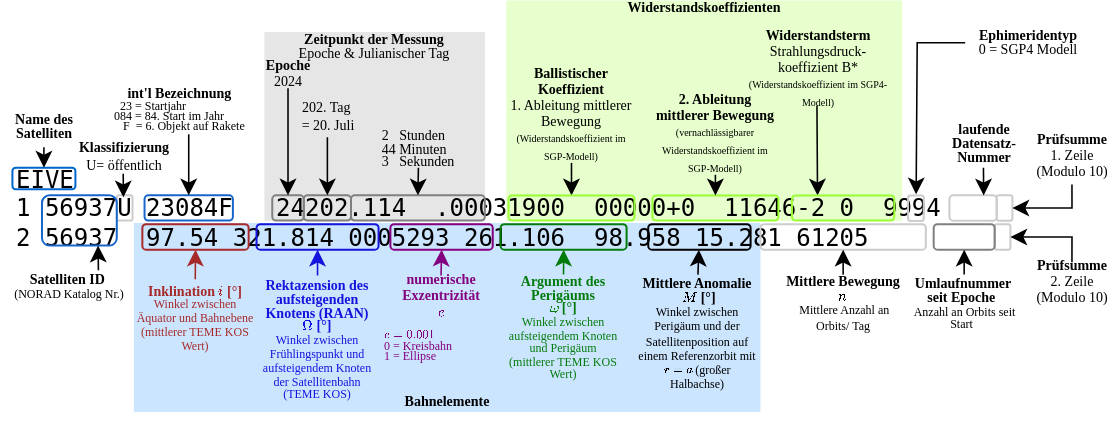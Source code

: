 <mxfile version="24.6.4" type="device">
  <diagram name="Page-1" id="WMM2YkuSg4r6NoDkpVnt">
    <mxGraphModel dx="227" dy="154" grid="1" gridSize="3.937" guides="1" tooltips="1" connect="1" arrows="1" fold="1" page="1" pageScale="1" pageWidth="1169" pageHeight="827" math="1" shadow="0">
      <root>
        <mxCell id="0" />
        <mxCell id="1" parent="0" />
        <mxCell id="6HHqFXnrJfgdnMkIrvVd-7" value="" style="rounded=1;whiteSpace=wrap;html=1;fillColor=none;strokeColor=#CCCCCC;" parent="1" vertex="1">
          <mxGeometry x="351.39" y="269.685" width="7.88" height="12.598" as="geometry" />
        </mxCell>
        <mxCell id="hOSmfM5abDr_tQjZPVLS-28" value="&lt;div style=&quot;line-height: 40%;&quot;&gt;&lt;span style=&quot;font-size: 7px;&quot;&gt;&lt;b&gt;Bahnelemente&lt;/b&gt;&lt;/span&gt;&lt;/div&gt;" style="text;html=1;align=center;verticalAlign=bottom;whiteSpace=wrap;rounded=0;fontFamily=CM Roman;spacingTop=-7.874;fillColor=#CCE5FF;glass=0;shadow=0;" vertex="1" parent="1">
          <mxGeometry x="359.9" y="283.46" width="313.33" height="94.49" as="geometry" />
        </mxCell>
        <mxCell id="BNxlNYEjBkrgl0ZP8vfo-1" value="&lt;div style=&quot;line-height: 40%;&quot;&gt;&lt;span style=&quot;font-size: 7px;&quot;&gt;&lt;b&gt;Widerstandskoeffizienten&lt;/b&gt;&lt;/span&gt;&lt;/div&gt;" style="text;html=1;align=center;verticalAlign=top;whiteSpace=wrap;rounded=0;fontFamily=CM Roman;spacingTop=-7.874;fillColor=#E6FFCC;" vertex="1" parent="1">
          <mxGeometry x="546.15" y="172.23" width="197.94" height="110.23" as="geometry" />
        </mxCell>
        <mxCell id="6HHqFXnrJfgdnMkIrvVd-38" value="&lt;div style=&quot;line-height: 40%;&quot;&gt;&lt;span style=&quot;font-size: 7px;&quot;&gt;&lt;b&gt;Zeitpunkt der Messung&lt;/b&gt;&lt;/span&gt;&lt;/div&gt;&lt;div style=&quot;line-height: 40%;&quot;&gt;&lt;span style=&quot;font-size: 7px;&quot;&gt;Epoche &amp;amp; Julianischer Tag&lt;/span&gt;&lt;/div&gt;" style="text;html=1;align=center;verticalAlign=top;whiteSpace=wrap;rounded=0;fontFamily=CM Roman;spacingTop=-7.874;fillColor=#E6E6E6;" parent="1" vertex="1">
          <mxGeometry x="425.2" y="187.98" width="110.23" height="94.48" as="geometry" />
        </mxCell>
        <mxCell id="3sIwzZyvOb-VBuFkWzcC-1" value="&lt;pre style=&quot;font-size: 12px;&quot;&gt;EIVE                    &#xa;1 56937U 23084F   24202.114  .00031900  00000+0  11646-2 0  9994&#xa;2 56937  97.54 321.814 0005293 261.106  98.958 15.281 61205&lt;/pre&gt;" style="text;whiteSpace=wrap;html=1;fontSize=12;verticalAlign=middle;" parent="1" vertex="1">
          <mxGeometry x="299.21" y="251.97" width="510" height="48.03" as="geometry" />
        </mxCell>
        <mxCell id="3sIwzZyvOb-VBuFkWzcC-5" value="" style="group" parent="1" vertex="1" connectable="0">
          <mxGeometry x="293.07" y="224.41" width="43.78" height="44.25" as="geometry" />
        </mxCell>
        <mxCell id="3sIwzZyvOb-VBuFkWzcC-2" value="" style="rounded=1;whiteSpace=wrap;html=1;fillColor=none;strokeColor=#0066CC;" parent="3sIwzZyvOb-VBuFkWzcC-5" vertex="1">
          <mxGeometry x="6.14" y="31.427" width="31.5" height="10.823" as="geometry" />
        </mxCell>
        <mxCell id="3sIwzZyvOb-VBuFkWzcC-3" value="&lt;p style=&quot;line-height: 40%;&quot;&gt;&lt;font style=&quot;font-size: 7px;&quot;&gt;&lt;b&gt;Name des Satelliten&lt;/b&gt;&lt;/font&gt;&lt;/p&gt;" style="text;html=1;align=center;verticalAlign=middle;whiteSpace=wrap;rounded=0;fontFamily=CM Roman;" parent="3sIwzZyvOb-VBuFkWzcC-5" vertex="1">
          <mxGeometry y="-2" width="43.78" height="23.156" as="geometry" />
        </mxCell>
        <mxCell id="3sIwzZyvOb-VBuFkWzcC-4" value="" style="endArrow=classic;html=1;rounded=0;exitX=0.5;exitY=1;exitDx=0;exitDy=0;entryX=0.5;entryY=0;entryDx=0;entryDy=0;strokeWidth=0.787;" parent="3sIwzZyvOb-VBuFkWzcC-5" source="3sIwzZyvOb-VBuFkWzcC-3" target="3sIwzZyvOb-VBuFkWzcC-2" edge="1">
          <mxGeometry width="50" height="50" relative="1" as="geometry">
            <mxPoint x="-17.07" y="86.132" as="sourcePoint" />
            <mxPoint x="32.93" y="43.69" as="targetPoint" />
          </mxGeometry>
        </mxCell>
        <mxCell id="3sIwzZyvOb-VBuFkWzcC-11" value="" style="rounded=1;whiteSpace=wrap;html=1;fillColor=none;strokeColor=#1866cc;" parent="1" vertex="1">
          <mxGeometry x="313.99" y="269.61" width="37.401" height="25.197" as="geometry" />
        </mxCell>
        <mxCell id="3sIwzZyvOb-VBuFkWzcC-13" value="" style="endArrow=classic;html=1;rounded=0;exitX=0.75;exitY=0;exitDx=0;exitDy=0;entryX=0.75;entryY=1;entryDx=0;entryDy=0;strokeWidth=0.787;" parent="1" source="3sIwzZyvOb-VBuFkWzcC-14" target="3sIwzZyvOb-VBuFkWzcC-11" edge="1">
          <mxGeometry width="50" height="50" relative="1" as="geometry">
            <mxPoint x="391.735" y="338.58" as="sourcePoint" />
            <mxPoint x="333.874" y="374.304" as="targetPoint" />
          </mxGeometry>
        </mxCell>
        <mxCell id="3sIwzZyvOb-VBuFkWzcC-14" value="&lt;div style=&quot;font-family: &amp;quot;CM Roman&amp;quot;; font-size: 7px;&quot;&gt;&lt;font style=&quot;font-size: 7px;&quot;&gt;&lt;b&gt;Satelliten ID&amp;nbsp;&lt;/b&gt;&lt;/font&gt;&lt;/div&gt;&lt;div style=&quot;font-family: &amp;quot;CM Roman&amp;quot;; font-size: 6px;&quot;&gt;&lt;font style=&quot;font-size: 6px;&quot;&gt;(&lt;span style=&quot;background-color: initial;&quot;&gt;NORAD Katalog Nr.)&lt;/span&gt;&lt;/font&gt;&lt;/div&gt;" style="rounded=0;whiteSpace=wrap;html=1;fillColor=none;strokeColor=none;" parent="1" vertex="1">
          <mxGeometry x="299.21" y="307.09" width="57.32" height="15.74" as="geometry" />
        </mxCell>
        <mxCell id="3sIwzZyvOb-VBuFkWzcC-17" value="" style="rounded=1;whiteSpace=wrap;html=1;fillColor=none;strokeColor=#1866cc;" parent="1" vertex="1">
          <mxGeometry x="365.27" y="269.685" width="44.18" height="12.598" as="geometry" />
        </mxCell>
        <mxCell id="3sIwzZyvOb-VBuFkWzcC-18" value="" style="group" parent="1" vertex="1" connectable="0">
          <mxGeometry x="332.71" y="244.09" width="43.78" height="26.557" as="geometry" />
        </mxCell>
        <mxCell id="3sIwzZyvOb-VBuFkWzcC-15" value="&lt;div style=&quot;line-height: 0%;&quot;&gt;&lt;font style=&quot;font-size: 7px;&quot;&gt;&lt;b&gt;Klassifizierung&lt;/b&gt;&lt;/font&gt;&lt;/div&gt;&lt;font style=&quot;font-size: 7px;&quot;&gt;U= öffentlich&lt;/font&gt;" style="text;html=1;align=center;verticalAlign=middle;whiteSpace=wrap;rounded=0;fontFamily=CM Roman;" parent="3sIwzZyvOb-VBuFkWzcC-18" vertex="1">
          <mxGeometry width="43.78" height="14.83" as="geometry" />
        </mxCell>
        <mxCell id="3sIwzZyvOb-VBuFkWzcC-16" value="" style="endArrow=classic;html=1;rounded=0;exitX=0.5;exitY=1;exitDx=0;exitDy=0;entryX=0.5;entryY=0;entryDx=0;entryDy=0;startSize=5.905;strokeWidth=0.787;" parent="3sIwzZyvOb-VBuFkWzcC-18" source="3sIwzZyvOb-VBuFkWzcC-15" edge="1">
          <mxGeometry width="50" height="50" relative="1" as="geometry">
            <mxPoint x="-17.073" y="89.027" as="sourcePoint" />
            <mxPoint x="21.997" y="26.557" as="targetPoint" />
          </mxGeometry>
        </mxCell>
        <mxCell id="3sIwzZyvOb-VBuFkWzcC-20" value="&lt;div style=&quot;text-align: center; line-height: 85%; font-size: 7px;&quot;&gt;&lt;font style=&quot;font-size: 7px;&quot;&gt;&lt;font style=&quot;font-size: 7px;&quot;&gt;&lt;b style=&quot;font-size: 7px;&quot;&gt;int&#39;l&lt;/b&gt;&lt;/font&gt;&lt;b style=&quot;background-color: initial; font-size: 7px;&quot;&gt;&amp;nbsp;Bezeichnung&lt;/b&gt;&lt;/font&gt;&lt;/div&gt;&lt;div style=&quot;line-height: 85%; font-size: 6px;&quot;&gt;&lt;font style=&quot;font-size: 6px;&quot;&gt;&lt;span style=&quot;background-color: initial;&quot;&gt;&amp;nbsp; 23 = Startjahr&lt;/span&gt;&lt;br&gt;&lt;/font&gt;&lt;/div&gt;&lt;div style=&quot;line-height: 85%; font-size: 6px;&quot;&gt;&lt;font style=&quot;font-size: 6px;&quot;&gt;084 = 84. Start im Jahr&lt;/font&gt;&lt;/div&gt;&lt;div style=&quot;line-height: 85%; font-size: 6px;&quot;&gt;&lt;font style=&quot;font-size: 6px;&quot;&gt;&amp;nbsp; &amp;nbsp;F&amp;nbsp; = 6. Objekt auf Rakete&lt;/font&gt;&lt;/div&gt;" style="text;html=1;align=left;verticalAlign=middle;whiteSpace=wrap;rounded=0;fontFamily=CM Roman;fontSize=7;" parent="1" vertex="1">
          <mxGeometry x="348.49" y="215.53" width="77.74" height="23.63" as="geometry" />
        </mxCell>
        <mxCell id="3sIwzZyvOb-VBuFkWzcC-21" value="" style="endArrow=classic;html=1;rounded=0;entryX=0.5;entryY=0;entryDx=0;entryDy=0;exitX=0.5;exitY=1;exitDx=0;exitDy=0;startSize=5.905;endFill=1;strokeWidth=0.787;" parent="1" source="3sIwzZyvOb-VBuFkWzcC-20" target="3sIwzZyvOb-VBuFkWzcC-17" edge="1">
          <mxGeometry width="50" height="50" relative="1" as="geometry">
            <mxPoint x="471" y="236" as="sourcePoint" />
            <mxPoint x="403.884" y="266.714" as="targetPoint" />
          </mxGeometry>
        </mxCell>
        <mxCell id="6HHqFXnrJfgdnMkIrvVd-2" value="" style="rounded=1;whiteSpace=wrap;html=1;fillColor=none;strokeColor=#CCCCCC;" parent="1" vertex="1">
          <mxGeometry x="767.72" y="269.61" width="23.62" height="12.75" as="geometry" />
        </mxCell>
        <mxCell id="6HHqFXnrJfgdnMkIrvVd-3" value="" style="group;fontFamily=CM Roman;" parent="1" vertex="1" connectable="0">
          <mxGeometry x="762.84" y="232.28" width="43.78" height="37.43" as="geometry" />
        </mxCell>
        <mxCell id="6HHqFXnrJfgdnMkIrvVd-4" value="&lt;div style=&quot;line-height: 100%; font-size: 7px;&quot;&gt;&lt;b style=&quot;&quot;&gt;&lt;font style=&quot;font-size: 7px;&quot;&gt;laufende Datensatz-Nummer&lt;/font&gt;&lt;/b&gt;&lt;/div&gt;" style="text;html=1;align=center;verticalAlign=middle;whiteSpace=wrap;rounded=0;fontFamily=CM Roman;" parent="6HHqFXnrJfgdnMkIrvVd-3" vertex="1">
          <mxGeometry width="43.78" height="23.62" as="geometry" />
        </mxCell>
        <mxCell id="6HHqFXnrJfgdnMkIrvVd-5" value="" style="endArrow=classic;html=1;rounded=0;exitX=0.5;exitY=1;exitDx=0;exitDy=0;entryX=0.5;entryY=0;entryDx=0;entryDy=0;startSize=5.905;strokeWidth=0.787;" parent="6HHqFXnrJfgdnMkIrvVd-3" source="6HHqFXnrJfgdnMkIrvVd-4" edge="1">
          <mxGeometry width="50" height="50" relative="1" as="geometry">
            <mxPoint x="-17.073" y="125.477" as="sourcePoint" />
            <mxPoint x="21.997" y="37.43" as="targetPoint" />
          </mxGeometry>
        </mxCell>
        <mxCell id="6HHqFXnrJfgdnMkIrvVd-6" value="" style="rounded=1;whiteSpace=wrap;html=1;fillColor=none;strokeColor=#CCCCCC;" parent="1" vertex="1">
          <mxGeometry x="791.34" y="269.61" width="7.87" height="12.75" as="geometry" />
        </mxCell>
        <mxCell id="6HHqFXnrJfgdnMkIrvVd-8" value="" style="group" parent="1" vertex="1" connectable="0">
          <mxGeometry x="807.09" y="224.41" width="43.78" height="51.18" as="geometry" />
        </mxCell>
        <mxCell id="6HHqFXnrJfgdnMkIrvVd-9" value="&lt;p style=&quot;line-height: 50%;&quot;&gt;&lt;font face=&quot;CM Roman&quot; size=&quot;1&quot;&gt;&lt;b style=&quot;font-size: 7px;&quot;&gt;Prüfsumme &lt;br&gt;&lt;/b&gt;&lt;span style=&quot;font-size: 7px;&quot;&gt;1. Zeile&lt;br&gt;&lt;/span&gt;&lt;/font&gt;&lt;span style=&quot;font-size: 7px; background-color: initial;&quot;&gt;(Modulo 10)&lt;/span&gt;&lt;/p&gt;" style="text;html=1;align=center;verticalAlign=middle;whiteSpace=wrap;rounded=0;fontFamily=CM Roman;" parent="6HHqFXnrJfgdnMkIrvVd-8" vertex="1">
          <mxGeometry y="7.87" width="43.78" height="32.01" as="geometry" />
        </mxCell>
        <mxCell id="6HHqFXnrJfgdnMkIrvVd-10" value="" style="endArrow=classic;html=1;rounded=0;exitX=0.5;exitY=1;exitDx=0;exitDy=0;entryX=1;entryY=0.5;entryDx=0;entryDy=0;startSize=5.905;strokeWidth=0.787;edgeStyle=orthogonalEdgeStyle;" parent="1" source="6HHqFXnrJfgdnMkIrvVd-9" target="6HHqFXnrJfgdnMkIrvVd-6" edge="1">
          <mxGeometry width="50" height="50" relative="1" as="geometry">
            <mxPoint x="790.017" y="395.981" as="sourcePoint" />
            <mxPoint x="829.087" y="275.59" as="targetPoint" />
          </mxGeometry>
        </mxCell>
        <mxCell id="6HHqFXnrJfgdnMkIrvVd-11" value="" style="rounded=1;whiteSpace=wrap;html=1;fillColor=none;strokeColor=#CCCCCC;" parent="1" vertex="1">
          <mxGeometry x="747.027" y="269.707" width="7.87" height="12.75" as="geometry" />
        </mxCell>
        <mxCell id="6HHqFXnrJfgdnMkIrvVd-12" value="&lt;div style=&quot;line-height: 100%; font-size: 7px;&quot;&gt;&lt;b style=&quot;&quot;&gt;&lt;font style=&quot;font-size: 7px;&quot;&gt;Ephimeridentyp&lt;/font&gt;&lt;/b&gt;&lt;/div&gt;&lt;div style=&quot;line-height: 100%; font-size: 7px;&quot;&gt;&lt;font&gt;0 = SGP4 Modell&lt;/font&gt;&lt;/div&gt;" style="text;html=1;align=center;verticalAlign=middle;whiteSpace=wrap;rounded=0;fontFamily=CM Roman;" parent="1" vertex="1">
          <mxGeometry x="775.59" y="185.52" width="62.26" height="15.72" as="geometry" />
        </mxCell>
        <mxCell id="6HHqFXnrJfgdnMkIrvVd-13" value="" style="endArrow=classic;html=1;rounded=0;exitX=0;exitY=0.5;exitDx=0;exitDy=0;entryX=0.5;entryY=0;entryDx=0;entryDy=0;startSize=5.905;strokeWidth=0.787;edgeStyle=orthogonalEdgeStyle;" parent="1" source="6HHqFXnrJfgdnMkIrvVd-12" edge="1">
          <mxGeometry width="50" height="50" relative="1" as="geometry">
            <mxPoint x="712.004" y="385.014" as="sourcePoint" />
            <mxPoint x="751.074" y="269.187" as="targetPoint" />
          </mxGeometry>
        </mxCell>
        <mxCell id="6HHqFXnrJfgdnMkIrvVd-14" value="" style="rounded=1;whiteSpace=wrap;html=1;fillColor=none;strokeColor=#CCCCCC;" parent="1" vertex="1">
          <mxGeometry x="790.337" y="284.097" width="7.87" height="12.75" as="geometry" />
        </mxCell>
        <mxCell id="6HHqFXnrJfgdnMkIrvVd-15" value="&lt;p style=&quot;line-height: 50%;&quot;&gt;&lt;font face=&quot;CM Roman&quot; size=&quot;1&quot;&gt;&lt;b style=&quot;font-size: 7px;&quot;&gt;Prüfsumme&lt;br&gt;&lt;/b&gt;&lt;span style=&quot;font-size: 7px;&quot;&gt;2. Zeile&lt;br&gt;&lt;/span&gt;&lt;/font&gt;&lt;span style=&quot;background-color: initial; font-size: 7px;&quot;&gt;(Modulo 10)&lt;/span&gt;&lt;br&gt;&lt;/p&gt;" style="text;html=1;align=center;verticalAlign=middle;whiteSpace=wrap;rounded=0;fontFamily=CM Roman;" parent="1" vertex="1">
          <mxGeometry x="807.087" y="303.147" width="43.78" height="16.26" as="geometry" />
        </mxCell>
        <mxCell id="6HHqFXnrJfgdnMkIrvVd-16" value="" style="endArrow=classic;html=1;rounded=0;exitX=0.5;exitY=0;exitDx=0;exitDy=0;entryX=1;entryY=0.5;entryDx=0;entryDy=0;startSize=5.905;strokeWidth=0.787;edgeStyle=orthogonalEdgeStyle;" parent="1" source="6HHqFXnrJfgdnMkIrvVd-15" target="6HHqFXnrJfgdnMkIrvVd-14" edge="1">
          <mxGeometry width="50" height="50" relative="1" as="geometry">
            <mxPoint x="794.064" y="431.028" as="sourcePoint" />
            <mxPoint x="803.047" y="311.047" as="targetPoint" />
          </mxGeometry>
        </mxCell>
        <mxCell id="6HHqFXnrJfgdnMkIrvVd-17" value="" style="rounded=1;whiteSpace=wrap;html=1;fillColor=none;strokeColor=#808080;" parent="1" vertex="1">
          <mxGeometry x="429.14" y="269.685" width="15.74" height="12.598" as="geometry" />
        </mxCell>
        <mxCell id="6HHqFXnrJfgdnMkIrvVd-22" value="" style="group" parent="1" vertex="1" connectable="0">
          <mxGeometry x="417.32" y="240.15" width="43.78" height="23.63" as="geometry" />
        </mxCell>
        <mxCell id="6HHqFXnrJfgdnMkIrvVd-23" value="&lt;div style=&quot;line-height: 0%;&quot;&gt;&lt;span style=&quot;font-size: 7px;&quot;&gt;&lt;b&gt;Epoche&lt;/b&gt;&lt;br&gt;&lt;br&gt;&lt;/span&gt;&lt;/div&gt;&lt;div style=&quot;line-height: 0%;&quot;&gt;&lt;span style=&quot;font-size: 7px;&quot;&gt;&lt;br&gt;&lt;/span&gt;&lt;/div&gt;&lt;div style=&quot;line-height: 0%;&quot;&gt;&lt;span style=&quot;font-size: 7px;&quot;&gt;&lt;br&gt;&lt;/span&gt;&lt;/div&gt;&lt;div style=&quot;line-height: 0%;&quot;&gt;&lt;span style=&quot;font-size: 7px;&quot;&gt;2024&lt;/span&gt;&lt;/div&gt;&lt;div style=&quot;line-height: 0%;&quot;&gt;&lt;span style=&quot;font-size: 7px;&quot;&gt;&lt;br&gt;&lt;/span&gt;&lt;/div&gt;" style="text;html=1;align=center;verticalAlign=middle;whiteSpace=wrap;rounded=0;fontFamily=CM Roman;" parent="1" vertex="1">
          <mxGeometry x="427.16" y="201.24" width="19.69" height="14.83" as="geometry" />
        </mxCell>
        <mxCell id="6HHqFXnrJfgdnMkIrvVd-25" value="" style="rounded=1;whiteSpace=wrap;html=1;fillColor=none;strokeColor=#808080;" parent="1" vertex="1">
          <mxGeometry x="444.88" y="269.685" width="23.62" height="12.598" as="geometry" />
        </mxCell>
        <mxCell id="6HHqFXnrJfgdnMkIrvVd-28" value="" style="group" parent="1" vertex="1" connectable="0">
          <mxGeometry x="434.8" y="242.05" width="43.78" height="25.66" as="geometry" />
        </mxCell>
        <mxCell id="6HHqFXnrJfgdnMkIrvVd-30" value="&lt;div style=&quot;line-height: 20%;&quot;&gt;&lt;br&gt;&lt;/div&gt;&lt;div style=&quot;line-height: 20%;&quot;&gt;&lt;span style=&quot;font-size: 7px;&quot;&gt;202. Tag&amp;nbsp;&lt;/span&gt;&lt;/div&gt;&lt;div style=&quot;line-height: 20%;&quot;&gt;&lt;span style=&quot;font-size: 7px;&quot;&gt;&lt;br&gt;&lt;/span&gt;&lt;/div&gt;&lt;div style=&quot;line-height: 20%;&quot;&gt;&lt;span style=&quot;font-size: 7px;&quot;&gt;=&amp;nbsp;&lt;/span&gt;&lt;span style=&quot;font-size: 7px; background-color: initial;&quot;&gt;20. Juli&lt;/span&gt;&lt;/div&gt;" style="text;html=1;align=center;verticalAlign=middle;whiteSpace=wrap;rounded=0;fontFamily=CM Roman;" parent="1" vertex="1">
          <mxGeometry x="434.8" y="216.07" width="43.78" height="24.55" as="geometry" />
        </mxCell>
        <mxCell id="6HHqFXnrJfgdnMkIrvVd-31" value="" style="rounded=1;whiteSpace=wrap;html=1;fillColor=none;strokeColor=#808080;" parent="1" vertex="1">
          <mxGeometry x="468.5" y="269.685" width="66.93" height="12.598" as="geometry" />
        </mxCell>
        <mxCell id="6HHqFXnrJfgdnMkIrvVd-35" value="" style="group" parent="1" vertex="1" connectable="0">
          <mxGeometry x="480.315" y="242.055" width="43.78" height="26.557" as="geometry" />
        </mxCell>
        <mxCell id="6HHqFXnrJfgdnMkIrvVd-37" value="&lt;div style=&quot;line-height: 40%;&quot;&gt;&lt;span style=&quot;font-size: 7px;&quot;&gt;&lt;b&gt;&lt;br&gt;&lt;/b&gt;&lt;/span&gt;&lt;/div&gt;&lt;div style=&quot;text-align: left; line-height: 40%;&quot;&gt;&lt;span style=&quot;background-color: initial; font-size: 7px;&quot;&gt;2&amp;nbsp; &amp;nbsp;Stunden&lt;/span&gt;&lt;span style=&quot;font-size: 7px;&quot;&gt;&lt;br&gt;&lt;/span&gt;&lt;/div&gt;&lt;div style=&quot;line-height: 40%;&quot;&gt;&lt;div style=&quot;text-align: left;&quot;&gt;&lt;span style=&quot;font-size: 7px; background-color: initial;&quot;&gt;44 Minuten&lt;/span&gt;&lt;/div&gt;&lt;div style=&quot;text-align: left;&quot;&gt;&lt;span style=&quot;background-color: initial; font-size: 7px;&quot;&gt;3&amp;nbsp; &amp;nbsp;Sekunden&lt;/span&gt;&lt;/div&gt;&lt;/div&gt;" style="text;html=1;align=center;verticalAlign=middle;whiteSpace=wrap;rounded=0;fontFamily=CM Roman;" parent="1" vertex="1">
          <mxGeometry x="480.31" y="228.35" width="43.78" height="27.55" as="geometry" />
        </mxCell>
        <mxCell id="6HHqFXnrJfgdnMkIrvVd-24" value="" style="endArrow=classic;html=1;rounded=0;exitX=0.5;exitY=1;exitDx=0;exitDy=0;entryX=0.5;entryY=0;entryDx=0;entryDy=0;startSize=5.905;strokeWidth=0.787;" parent="1" source="6HHqFXnrJfgdnMkIrvVd-23" target="6HHqFXnrJfgdnMkIrvVd-17" edge="1">
          <mxGeometry width="50" height="50" relative="1" as="geometry">
            <mxPoint x="400.247" y="319.365" as="sourcePoint" />
            <mxPoint x="439.317" y="263.78" as="targetPoint" />
          </mxGeometry>
        </mxCell>
        <mxCell id="6HHqFXnrJfgdnMkIrvVd-29" value="" style="endArrow=classic;html=1;rounded=0;exitX=0.5;exitY=1;exitDx=0;exitDy=0;entryX=0.5;entryY=0;entryDx=0;entryDy=0;startSize=5.905;strokeWidth=0.787;" parent="1" source="6HHqFXnrJfgdnMkIrvVd-30" target="6HHqFXnrJfgdnMkIrvVd-25" edge="1">
          <mxGeometry width="50" height="50" relative="1" as="geometry">
            <mxPoint x="417.727" y="328.07" as="sourcePoint" />
            <mxPoint x="456.797" y="267.71" as="targetPoint" />
          </mxGeometry>
        </mxCell>
        <mxCell id="6HHqFXnrJfgdnMkIrvVd-36" value="" style="endArrow=classic;html=1;rounded=0;exitX=0.5;exitY=1;exitDx=0;exitDy=0;entryX=0.5;entryY=0;entryDx=0;entryDy=0;startSize=5.905;strokeWidth=0.787;" parent="1" source="6HHqFXnrJfgdnMkIrvVd-37" target="6HHqFXnrJfgdnMkIrvVd-31" edge="1">
          <mxGeometry width="50" height="50" relative="1" as="geometry">
            <mxPoint x="463.242" y="331.082" as="sourcePoint" />
            <mxPoint x="502.312" y="268.612" as="targetPoint" />
          </mxGeometry>
        </mxCell>
        <mxCell id="6HHqFXnrJfgdnMkIrvVd-41" value="&lt;p style=&quot;line-height: 50%;&quot;&gt;&lt;font style=&quot;font-size: 7px;&quot;&gt;&lt;b&gt;Ballistischer Koeffizient&lt;/b&gt;&lt;br&gt;1. Ableitung mittlerer Bewegung&lt;br&gt;&lt;font style=&quot;font-size: 5px;&quot;&gt;(Widerstandskoeffizient im SGP-Modell)&lt;/font&gt;&lt;/font&gt;&lt;/p&gt;" style="text;align=center;verticalAlign=middle;whiteSpace=wrap;rounded=0;fontFamily=CM Roman;html=1;" parent="1" vertex="1">
          <mxGeometry x="546.15" y="203.24" width="65.19" height="50.22" as="geometry" />
        </mxCell>
        <mxCell id="6HHqFXnrJfgdnMkIrvVd-42" value="" style="endArrow=classic;html=1;rounded=0;exitX=0.5;exitY=1;exitDx=0;exitDy=0;entryX=0.5;entryY=0;entryDx=0;entryDy=0;strokeWidth=0.787;" parent="1" source="6HHqFXnrJfgdnMkIrvVd-41" target="6HHqFXnrJfgdnMkIrvVd-40" edge="1">
          <mxGeometry width="50" height="50" relative="1" as="geometry">
            <mxPoint x="573.477" y="286.919" as="sourcePoint" />
            <mxPoint x="623.477" y="244.477" as="targetPoint" />
          </mxGeometry>
        </mxCell>
        <mxCell id="6HHqFXnrJfgdnMkIrvVd-40" value="" style="rounded=1;whiteSpace=wrap;html=1;fillColor=none;strokeColor=#99FF33;" parent="1" vertex="1">
          <mxGeometry x="547.25" y="269.71" width="62.99" height="12.598" as="geometry" />
        </mxCell>
        <mxCell id="6HHqFXnrJfgdnMkIrvVd-48" value="&lt;p style=&quot;line-height: 50%;&quot;&gt;&lt;font style=&quot;font-size: 7px;&quot;&gt;&lt;b&gt;2. Ableitung mittlerer Bewegung&lt;/b&gt;&lt;/font&gt;&lt;br&gt;&lt;font style=&quot;font-size: 5px;&quot;&gt;(vernachlässigbarer&lt;br&gt;Widerstandskoeffizient im SGP-Modell)&lt;/font&gt;&lt;/p&gt;" style="text;align=center;verticalAlign=middle;whiteSpace=wrap;rounded=0;fontFamily=CM Roman;html=1;" parent="1" vertex="1">
          <mxGeometry x="618.107" y="216.067" width="65.19" height="43.31" as="geometry" />
        </mxCell>
        <mxCell id="6HHqFXnrJfgdnMkIrvVd-49" value="" style="rounded=1;whiteSpace=wrap;html=1;fillColor=none;strokeColor=#99FF33;" parent="1" vertex="1">
          <mxGeometry x="619.207" y="269.707" width="62.99" height="12.598" as="geometry" />
        </mxCell>
        <mxCell id="6HHqFXnrJfgdnMkIrvVd-50" value="" style="endArrow=classic;html=1;rounded=0;exitX=0.5;exitY=1;exitDx=0;exitDy=0;entryX=0.5;entryY=0;entryDx=0;entryDy=0;strokeWidth=0.787;" parent="1" source="6HHqFXnrJfgdnMkIrvVd-48" target="6HHqFXnrJfgdnMkIrvVd-49" edge="1">
          <mxGeometry width="50" height="50" relative="1" as="geometry">
            <mxPoint x="582.937" y="255.937" as="sourcePoint" />
            <mxPoint x="582.937" y="273.937" as="targetPoint" />
          </mxGeometry>
        </mxCell>
        <mxCell id="6HHqFXnrJfgdnMkIrvVd-51" value="&lt;p style=&quot;line-height: 50%;&quot;&gt;&lt;font style=&quot;&quot;&gt;&lt;span style=&quot;font-size: 7px;&quot;&gt;Widerstandsterm&lt;/span&gt;&lt;br&gt;&lt;span style=&quot;font-size: 7px; font-weight: normal;&quot;&gt;Strahlungsdruck-koeffizient B*&lt;/span&gt;&lt;br&gt;&lt;span style=&quot;font-weight: normal;&quot;&gt;&lt;font style=&quot;font-size: 5px;&quot;&gt;(Widerstandskoeffizient im SGP4-Modell)&lt;/font&gt;&lt;/span&gt;&lt;/font&gt;&lt;br&gt;&lt;/p&gt;" style="text;align=center;verticalAlign=middle;whiteSpace=wrap;rounded=0;fontFamily=CM Roman;fontStyle=1;html=1;" parent="1" vertex="1">
          <mxGeometry x="662.56" y="185.52" width="77.59" height="39.36" as="geometry" />
        </mxCell>
        <mxCell id="6HHqFXnrJfgdnMkIrvVd-52" value="" style="endArrow=classic;html=1;rounded=0;entryX=0.25;entryY=0;entryDx=0;entryDy=0;strokeWidth=0.787;" parent="1" source="6HHqFXnrJfgdnMkIrvVd-51" target="6HHqFXnrJfgdnMkIrvVd-53" edge="1">
          <mxGeometry width="50" height="50" relative="1" as="geometry">
            <mxPoint x="646.924" y="221.324" as="sourcePoint" />
            <mxPoint x="714.987" y="235.387" as="targetPoint" />
          </mxGeometry>
        </mxCell>
        <mxCell id="6HHqFXnrJfgdnMkIrvVd-53" value="" style="rounded=1;whiteSpace=wrap;html=1;fillColor=none;strokeColor=#99FF33;" parent="1" vertex="1">
          <mxGeometry x="688.97" y="269.71" width="51.18" height="12.598" as="geometry" />
        </mxCell>
        <mxCell id="hOSmfM5abDr_tQjZPVLS-2" value="" style="rounded=1;whiteSpace=wrap;html=1;fillColor=none;strokeColor=#808080;" vertex="1" parent="1">
          <mxGeometry x="759.84" y="284.1" width="30.5" height="12.75" as="geometry" />
        </mxCell>
        <mxCell id="hOSmfM5abDr_tQjZPVLS-3" value="" style="rounded=1;whiteSpace=wrap;html=1;fillColor=none;strokeColor=#CCCCCC;" vertex="1" parent="1">
          <mxGeometry x="673.23" y="284.1" width="82.68" height="12.75" as="geometry" />
        </mxCell>
        <mxCell id="hOSmfM5abDr_tQjZPVLS-4" value="" style="rounded=1;whiteSpace=wrap;html=1;fillColor=none;strokeColor=#000000;" vertex="1" parent="1">
          <mxGeometry x="617.11" y="284.1" width="51.19" height="12.75" as="geometry" />
        </mxCell>
        <mxCell id="hOSmfM5abDr_tQjZPVLS-5" value="" style="rounded=1;whiteSpace=wrap;html=1;fillColor=none;strokeColor=#037B0B;" vertex="1" parent="1">
          <mxGeometry x="543.31" y="284.1" width="62.99" height="12.75" as="geometry" />
        </mxCell>
        <mxCell id="hOSmfM5abDr_tQjZPVLS-6" value="" style="rounded=1;whiteSpace=wrap;html=1;fillColor=none;strokeColor=#83017F;" vertex="1" parent="1">
          <mxGeometry x="488.19" y="284.1" width="51.18" height="12.75" as="geometry" />
        </mxCell>
        <mxCell id="hOSmfM5abDr_tQjZPVLS-7" value="" style="rounded=1;whiteSpace=wrap;html=1;fillColor=none;strokeColor=#1414DD;" vertex="1" parent="1">
          <mxGeometry x="421.26" y="284.1" width="61.02" height="12.75" as="geometry" />
        </mxCell>
        <mxCell id="hOSmfM5abDr_tQjZPVLS-8" value="" style="rounded=1;whiteSpace=wrap;html=1;fillColor=none;strokeColor=#A62A2A;" vertex="1" parent="1">
          <mxGeometry x="364.18" y="284.1" width="53.14" height="12.75" as="geometry" />
        </mxCell>
        <mxCell id="hOSmfM5abDr_tQjZPVLS-9" value="&lt;p style=&quot;line-height: 40%;&quot;&gt;&lt;font style=&quot;font-size: 6px;&quot; color=&quot;#a62a2a&quot;&gt;&lt;b style=&quot;font-size: 7px;&quot;&gt;Inklination \(i\) [°]&lt;/b&gt;&lt;br&gt;&lt;font style=&quot;font-size: 6px;&quot;&gt;Winkel zwischen Äquator und Bahnebene&lt;br&gt;(mittlerer TEME KOS Wert)&lt;/font&gt;&lt;/font&gt;&lt;/p&gt;" style="text;align=center;verticalAlign=middle;whiteSpace=wrap;rounded=0;fontFamily=CM Roman;html=1;" vertex="1" parent="1">
          <mxGeometry x="360.01" y="311.62" width="61.25" height="36.61" as="geometry" />
        </mxCell>
        <mxCell id="hOSmfM5abDr_tQjZPVLS-10" value="&lt;p style=&quot;line-height: 40%;&quot;&gt;&lt;font style=&quot;font-size: 6px;&quot; color=&quot;#1414dd&quot;&gt;&lt;b style=&quot;font-size: 7px;&quot;&gt;Rektazension des aufsteigenden Knotens (RAAN)&lt;br&gt;\(\Omega\) [°]&lt;/b&gt;&lt;br&gt;&lt;font style=&quot;font-size: 6px;&quot;&gt;Winkel zwischen Frühlingspunkt und aufsteigendem Knoten der Satellitenbahn&lt;br&gt;(TEME KOS)&lt;/font&gt;&lt;/font&gt;&lt;/p&gt;" style="text;align=center;verticalAlign=middle;whiteSpace=wrap;rounded=0;fontFamily=CM Roman;html=1;" vertex="1" parent="1">
          <mxGeometry x="421.15" y="309.7" width="61.25" height="62.48" as="geometry" />
        </mxCell>
        <mxCell id="hOSmfM5abDr_tQjZPVLS-12" value="&lt;p style=&quot;line-height: 110%; font-size: 6px;&quot;&gt;&lt;b style=&quot;font-size: 7px;&quot;&gt;Argument des Perigäums &lt;br&gt;\(\omega\) [°]&lt;/b&gt;&lt;br&gt;&lt;font style=&quot;font-size: 6px;&quot;&gt;Winkel zwischen aufsteigendem Knoten und Perigäum&lt;br&gt;(mittlerer TEME KOS Wert)&lt;/font&gt;&lt;/p&gt;" style="text;align=center;verticalAlign=middle;whiteSpace=wrap;rounded=0;fontFamily=CM Roman;html=1;fontColor=#037b0b;" vertex="1" parent="1">
          <mxGeometry x="544.15" y="309.31" width="61.25" height="54.3" as="geometry" />
        </mxCell>
        <mxCell id="hOSmfM5abDr_tQjZPVLS-14" value="&lt;p style=&quot;line-height: 120%; font-size: 6px;&quot;&gt;&lt;b style=&quot;font-size: 7px;&quot;&gt;Mittlere Anomalie&lt;br&gt;&amp;nbsp;\(M\) [°]&lt;br&gt;&lt;/b&gt;&lt;span style=&quot;background-color: initial; text-align: left;&quot;&gt;Winkel zwischen Perigäum und der Satellitenposition auf einem Referenzorbit mit&lt;br&gt;\(r = a\) (großer Halbachse)&lt;/span&gt;&lt;/p&gt;&lt;p&gt;&lt;/p&gt;" style="text;align=center;verticalAlign=middle;whiteSpace=wrap;rounded=0;fontFamily=CM Roman;html=1;" vertex="1" parent="1">
          <mxGeometry x="611.34" y="309.31" width="61.25" height="65.86" as="geometry" />
        </mxCell>
        <mxCell id="hOSmfM5abDr_tQjZPVLS-16" value="" style="group;fontColor=#83017f;" vertex="1" connectable="0" parent="1">
          <mxGeometry x="482.9" y="309.7" width="61.25" height="47.749" as="geometry" />
        </mxCell>
        <mxCell id="hOSmfM5abDr_tQjZPVLS-11" value="&lt;p style=&quot;line-height: 50%;&quot;&gt;&lt;b style=&quot;font-size: 7px;&quot;&gt;numerische Exzentrizität&lt;br&gt;&amp;nbsp;\(e\)&amp;nbsp;&lt;br&gt;&lt;/b&gt;&lt;/p&gt;&lt;div style=&quot;text-align: left; line-height: 50%;&quot;&gt;&lt;span style=&quot;background-color: initial; font-size: 5px;&quot;&gt;&amp;nbsp;&lt;/span&gt;&lt;br&gt;&lt;/div&gt;&lt;p&gt;&lt;/p&gt;&lt;p&gt;&lt;/p&gt;" style="text;align=center;verticalAlign=middle;whiteSpace=wrap;rounded=0;fontFamily=CM Roman;html=1;fontColor=#83017F;" vertex="1" parent="hOSmfM5abDr_tQjZPVLS-16">
          <mxGeometry width="61.25" height="39.37" as="geometry" />
        </mxCell>
        <mxCell id="hOSmfM5abDr_tQjZPVLS-15" value="&lt;div style=&quot;forced-color-adjust: none; font-family: &amp;quot;CM Roman&amp;quot;; font-style: normal; font-variant-ligatures: normal; font-variant-caps: normal; font-weight: 400; letter-spacing: normal; orphans: 2; text-indent: 0px; text-transform: none; widows: 2; word-spacing: 0px; -webkit-text-stroke-width: 0px; white-space: normal; text-decoration-thickness: initial; text-decoration-style: initial; text-decoration-color: initial; text-align: left; line-height: 6px; font-size: 6px;&quot;&gt;&lt;font style=&quot;font-size: 6px;&quot;&gt;&lt;b style=&quot;forced-color-adjust: none;&quot;&gt;&lt;span style=&quot;forced-color-adjust: none; font-weight: normal;&quot;&gt;\(e= 0.001\)&lt;br&gt;&lt;/span&gt;&lt;/b&gt;&lt;b style=&quot;background-color: initial;&quot;&gt;&lt;span style=&quot;font-weight: normal;&quot;&gt;0 = Kreisbahn&lt;/span&gt;&lt;/b&gt;&lt;/font&gt;&lt;/div&gt;&lt;span style=&quot;forced-color-adjust: none; font-family: &amp;quot;CM Roman&amp;quot;; font-style: normal; font-variant-ligatures: normal; font-variant-caps: normal; font-weight: 400; letter-spacing: normal; orphans: 2; text-align: center; text-indent: 0px; text-transform: none; widows: 2; word-spacing: 0px; -webkit-text-stroke-width: 0px; white-space: normal; text-decoration-thickness: initial; text-decoration-style: initial; text-decoration-color: initial; font-size: 6px;&quot;&gt;&lt;div style=&quot;forced-color-adjust: none; text-align: left; line-height: 4px;&quot;&gt;&lt;span style=&quot;forced-color-adjust: none;&quot;&gt;&lt;font style=&quot;font-size: 6px;&quot;&gt;1 = Ellipse&lt;/font&gt;&lt;/span&gt;&lt;/div&gt;&lt;/span&gt;" style="text;whiteSpace=wrap;html=1;fontColor=#83017F;" vertex="1" parent="hOSmfM5abDr_tQjZPVLS-16">
          <mxGeometry x="-2.22e-15" y="19.683" width="55.118" height="31.496" as="geometry" />
        </mxCell>
        <mxCell id="hOSmfM5abDr_tQjZPVLS-17" value="&lt;p style=&quot;line-height: 40%;&quot;&gt;&lt;b style=&quot;font-size: 7px;&quot;&gt;Mittlere Bewegung&lt;br&gt;&amp;nbsp;\(n\)&amp;nbsp;&lt;br&gt;&lt;/b&gt;&lt;span style=&quot;background-color: initial; text-align: left; font-size: 5px;&quot;&gt;&amp;nbsp;&lt;/span&gt;&lt;span style=&quot;background-color: initial; text-align: left;&quot;&gt;&lt;font style=&quot;font-size: 6px;&quot;&gt;Mittlere Anzahl an Orbits/ Tag&lt;/font&gt;&lt;/span&gt;&lt;/p&gt;&lt;p&gt;&lt;/p&gt;" style="text;align=center;verticalAlign=middle;whiteSpace=wrap;rounded=0;fontFamily=CM Roman;html=1;" vertex="1" parent="1">
          <mxGeometry x="683.944" y="309.314" width="61.25" height="27.55" as="geometry" />
        </mxCell>
        <mxCell id="hOSmfM5abDr_tQjZPVLS-18" value="&lt;p style=&quot;line-height: 40%;&quot;&gt;&lt;b style=&quot;font-size: 7px;&quot;&gt;Umlaufnummer seit Epoche&amp;nbsp;&lt;br&gt;&lt;/b&gt;&lt;span style=&quot;background-color: initial; text-align: left;&quot;&gt;&lt;font style=&quot;font-size: 6px;&quot;&gt;&amp;nbsp;Anzahl an Orbits seit Start&amp;nbsp;&lt;/font&gt;&lt;/span&gt;&lt;/p&gt;&lt;p&gt;&lt;/p&gt;" style="text;align=center;verticalAlign=middle;whiteSpace=wrap;rounded=0;fontFamily=CM Roman;html=1;" vertex="1" parent="1">
          <mxGeometry x="744.461" y="309.311" width="61.25" height="27.55" as="geometry" />
        </mxCell>
        <mxCell id="hOSmfM5abDr_tQjZPVLS-20" value="" style="endArrow=classic;html=1;rounded=0;exitX=0.5;exitY=0;exitDx=0;exitDy=0;startSize=5.905;strokeWidth=0.787;" edge="1" parent="1" source="hOSmfM5abDr_tQjZPVLS-18" target="hOSmfM5abDr_tQjZPVLS-2">
          <mxGeometry width="50" height="50" relative="1" as="geometry">
            <mxPoint x="788.777" y="260.217" as="sourcePoint" />
            <mxPoint x="788.774" y="273.647" as="targetPoint" />
          </mxGeometry>
        </mxCell>
        <mxCell id="hOSmfM5abDr_tQjZPVLS-21" value="" style="endArrow=classic;html=1;rounded=0;exitX=0.5;exitY=0;exitDx=0;exitDy=0;startSize=5.905;strokeWidth=0.787;entryX=0.5;entryY=1;entryDx=0;entryDy=0;" edge="1" parent="1" source="hOSmfM5abDr_tQjZPVLS-17" target="hOSmfM5abDr_tQjZPVLS-3">
          <mxGeometry width="50" height="50" relative="1" as="geometry">
            <mxPoint x="778.937" y="312.937" as="sourcePoint" />
            <mxPoint x="778.937" y="300.937" as="targetPoint" />
          </mxGeometry>
        </mxCell>
        <mxCell id="hOSmfM5abDr_tQjZPVLS-22" value="" style="endArrow=classic;html=1;rounded=0;exitX=0.5;exitY=0;exitDx=0;exitDy=0;startSize=5.905;strokeWidth=0.787;" edge="1" parent="1" source="hOSmfM5abDr_tQjZPVLS-14" target="hOSmfM5abDr_tQjZPVLS-4">
          <mxGeometry width="50" height="50" relative="1" as="geometry">
            <mxPoint x="718.937" y="312.937" as="sourcePoint" />
            <mxPoint x="718.937" y="300.937" as="targetPoint" />
          </mxGeometry>
        </mxCell>
        <mxCell id="hOSmfM5abDr_tQjZPVLS-23" value="" style="endArrow=classic;html=1;rounded=0;exitX=0.5;exitY=0;exitDx=0;exitDy=0;startSize=5.905;strokeWidth=0.787;entryX=0.5;entryY=1;entryDx=0;entryDy=0;strokeColor=#037B0B;" edge="1" parent="1" source="hOSmfM5abDr_tQjZPVLS-12" target="hOSmfM5abDr_tQjZPVLS-5">
          <mxGeometry width="50" height="50" relative="1" as="geometry">
            <mxPoint x="645.937" y="313.937" as="sourcePoint" />
            <mxPoint x="646.937" y="300.937" as="targetPoint" />
          </mxGeometry>
        </mxCell>
        <mxCell id="hOSmfM5abDr_tQjZPVLS-24" value="" style="endArrow=classic;html=1;rounded=0;exitX=0.5;exitY=0;exitDx=0;exitDy=0;startSize=5.905;strokeWidth=0.787;entryX=0.5;entryY=1;entryDx=0;entryDy=0;strokeColor=#83017F;" edge="1" parent="1" source="hOSmfM5abDr_tQjZPVLS-11" target="hOSmfM5abDr_tQjZPVLS-6">
          <mxGeometry width="50" height="50" relative="1" as="geometry">
            <mxPoint x="578.937" y="312.937" as="sourcePoint" />
            <mxPoint x="578.937" y="300.937" as="targetPoint" />
          </mxGeometry>
        </mxCell>
        <mxCell id="hOSmfM5abDr_tQjZPVLS-25" value="" style="endArrow=classic;html=1;rounded=0;exitX=0.5;exitY=0;exitDx=0;exitDy=0;startSize=5.905;strokeWidth=0.787;entryX=0.5;entryY=1;entryDx=0;entryDy=0;strokeColor=#1414DD;" edge="1" parent="1" source="hOSmfM5abDr_tQjZPVLS-10" target="hOSmfM5abDr_tQjZPVLS-7">
          <mxGeometry width="50" height="50" relative="1" as="geometry">
            <mxPoint x="517.937" y="313.937" as="sourcePoint" />
            <mxPoint x="517.937" y="300.937" as="targetPoint" />
          </mxGeometry>
        </mxCell>
        <mxCell id="hOSmfM5abDr_tQjZPVLS-27" value="" style="endArrow=classic;html=1;rounded=0;exitX=0.5;exitY=0;exitDx=0;exitDy=0;startSize=5.905;strokeWidth=0.787;entryX=0.5;entryY=1;entryDx=0;entryDy=0;strokeColor=#A62A2A;" edge="1" parent="1" source="hOSmfM5abDr_tQjZPVLS-9" target="hOSmfM5abDr_tQjZPVLS-8">
          <mxGeometry width="50" height="50" relative="1" as="geometry">
            <mxPoint x="455.937" y="313.937" as="sourcePoint" />
            <mxPoint x="455.937" y="300.937" as="targetPoint" />
          </mxGeometry>
        </mxCell>
      </root>
    </mxGraphModel>
  </diagram>
</mxfile>
